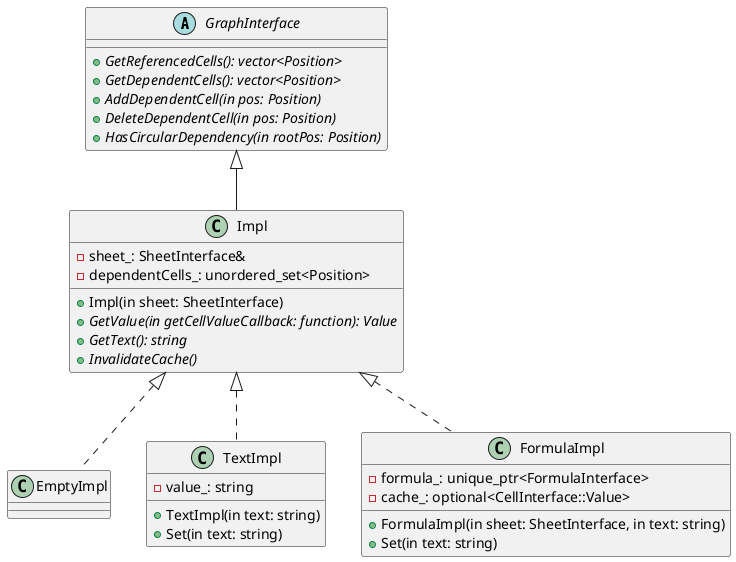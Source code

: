 
@startuml

abstract class GraphInterface {
    +{abstract} GetReferencedCells(): vector<Position>
    +{abstract} GetDependentCells(): vector<Position>
    +{abstract} AddDependentCell(in pos: Position)
    +{abstract} DeleteDependentCell(in pos: Position)
    +{abstract} HasCircularDependency(in rootPos: Position)
}

abstract class Impl {
    +Impl(in sheet: SheetInterface)
    +{abstract} GetValue(in getCellValueCallback: function): Value
    +{abstract} GetText(): string
    +{abstract} InvalidateCache()

    -sheet_: SheetInterface&
    -dependentCells_: unordered_set<Position>
}

class Impl extends GraphInterface

class EmptyImpl {
}

class TextImpl {
    +TextImpl(in text: string)
    +Set(in text: string)
    -value_: string
}

class FormulaImpl {
    +FormulaImpl(in sheet: SheetInterface, in text: string)
    +Set(in text: string)

    -formula_: unique_ptr<FormulaInterface>
    -cache_: optional<CellInterface::Value>
}

class EmptyImpl implements Impl
class TextImpl implements Impl
class FormulaImpl implements Impl

@enduml
